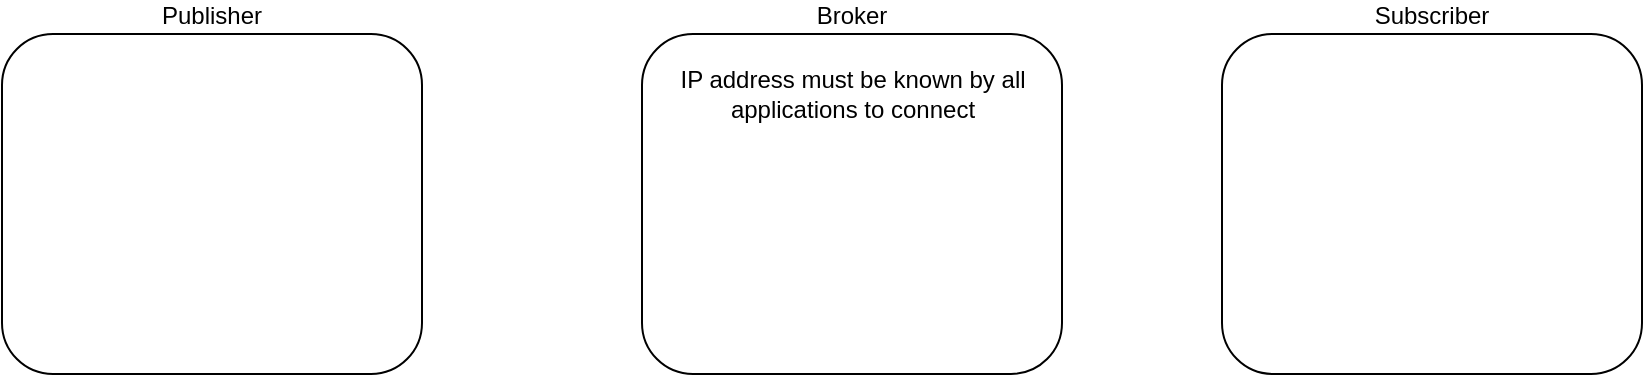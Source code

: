 <mxfile version="14.2.7" type="github"><diagram id="Y3itEgEcrsCxO-Up1-AR" name="Page-1"><mxGraphModel dx="1422" dy="705" grid="1" gridSize="10" guides="1" tooltips="1" connect="1" arrows="1" fold="1" page="1" pageScale="1" pageWidth="850" pageHeight="1100" math="0" shadow="0"><root><mxCell id="0"/><mxCell id="1" parent="0"/><mxCell id="5-1zHI642c0CBymTLQr9-1" value="Broker" style="rounded=1;whiteSpace=wrap;html=1;labelPosition=center;verticalLabelPosition=top;align=center;verticalAlign=bottom;" vertex="1" parent="1"><mxGeometry x="360" y="330" width="210" height="170" as="geometry"/></mxCell><mxCell id="5-1zHI642c0CBymTLQr9-2" value="Publisher" style="rounded=1;whiteSpace=wrap;html=1;labelPosition=center;verticalLabelPosition=top;align=center;verticalAlign=bottom;" vertex="1" parent="1"><mxGeometry x="40" y="330" width="210" height="170" as="geometry"/></mxCell><mxCell id="5-1zHI642c0CBymTLQr9-3" value="Subscriber" style="rounded=1;whiteSpace=wrap;html=1;labelPosition=center;verticalLabelPosition=top;align=center;verticalAlign=bottom;" vertex="1" parent="1"><mxGeometry x="650" y="330" width="210" height="170" as="geometry"/></mxCell><mxCell id="5-1zHI642c0CBymTLQr9-4" value="IP address must be known by all &lt;br&gt;applications to connect" style="text;html=1;align=center;verticalAlign=middle;resizable=0;points=[];autosize=1;" vertex="1" parent="1"><mxGeometry x="370" y="345" width="190" height="30" as="geometry"/></mxCell></root></mxGraphModel></diagram></mxfile>